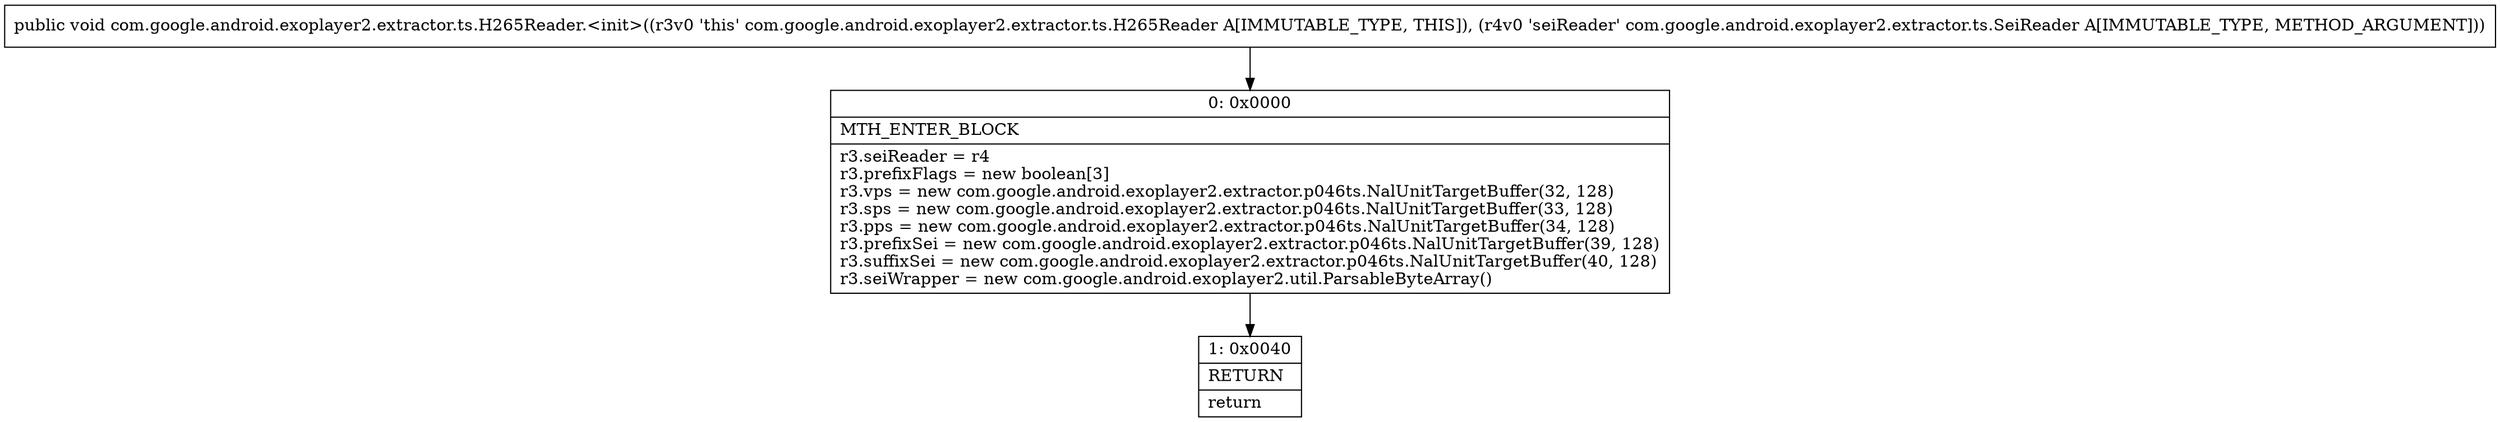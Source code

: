 digraph "CFG forcom.google.android.exoplayer2.extractor.ts.H265Reader.\<init\>(Lcom\/google\/android\/exoplayer2\/extractor\/ts\/SeiReader;)V" {
Node_0 [shape=record,label="{0\:\ 0x0000|MTH_ENTER_BLOCK\l|r3.seiReader = r4\lr3.prefixFlags = new boolean[3]\lr3.vps = new com.google.android.exoplayer2.extractor.p046ts.NalUnitTargetBuffer(32, 128)\lr3.sps = new com.google.android.exoplayer2.extractor.p046ts.NalUnitTargetBuffer(33, 128)\lr3.pps = new com.google.android.exoplayer2.extractor.p046ts.NalUnitTargetBuffer(34, 128)\lr3.prefixSei = new com.google.android.exoplayer2.extractor.p046ts.NalUnitTargetBuffer(39, 128)\lr3.suffixSei = new com.google.android.exoplayer2.extractor.p046ts.NalUnitTargetBuffer(40, 128)\lr3.seiWrapper = new com.google.android.exoplayer2.util.ParsableByteArray()\l}"];
Node_1 [shape=record,label="{1\:\ 0x0040|RETURN\l|return\l}"];
MethodNode[shape=record,label="{public void com.google.android.exoplayer2.extractor.ts.H265Reader.\<init\>((r3v0 'this' com.google.android.exoplayer2.extractor.ts.H265Reader A[IMMUTABLE_TYPE, THIS]), (r4v0 'seiReader' com.google.android.exoplayer2.extractor.ts.SeiReader A[IMMUTABLE_TYPE, METHOD_ARGUMENT])) }"];
MethodNode -> Node_0;
Node_0 -> Node_1;
}

